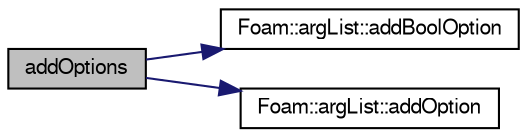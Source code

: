 digraph "addOptions"
{
  bgcolor="transparent";
  edge [fontname="FreeSans",fontsize="10",labelfontname="FreeSans",labelfontsize="10"];
  node [fontname="FreeSans",fontsize="10",shape=record];
  rankdir="LR";
  Node1 [label="addOptions",height=0.2,width=0.4,color="black", fillcolor="grey75", style="filled" fontcolor="black"];
  Node1 -> Node2 [color="midnightblue",fontsize="10",style="solid",fontname="FreeSans"];
  Node2 [label="Foam::argList::addBoolOption",height=0.2,width=0.4,color="black",URL="$a00060.html#a4713251600d03471873e0d9bd8379c5c",tooltip="Add to a bool option to validOptions with usage information. "];
  Node1 -> Node3 [color="midnightblue",fontsize="10",style="solid",fontname="FreeSans"];
  Node3 [label="Foam::argList::addOption",height=0.2,width=0.4,color="black",URL="$a00060.html#a07c21230c8433567244955ac99d791e9",tooltip="Add to an option to validOptions with usage information. "];
}
